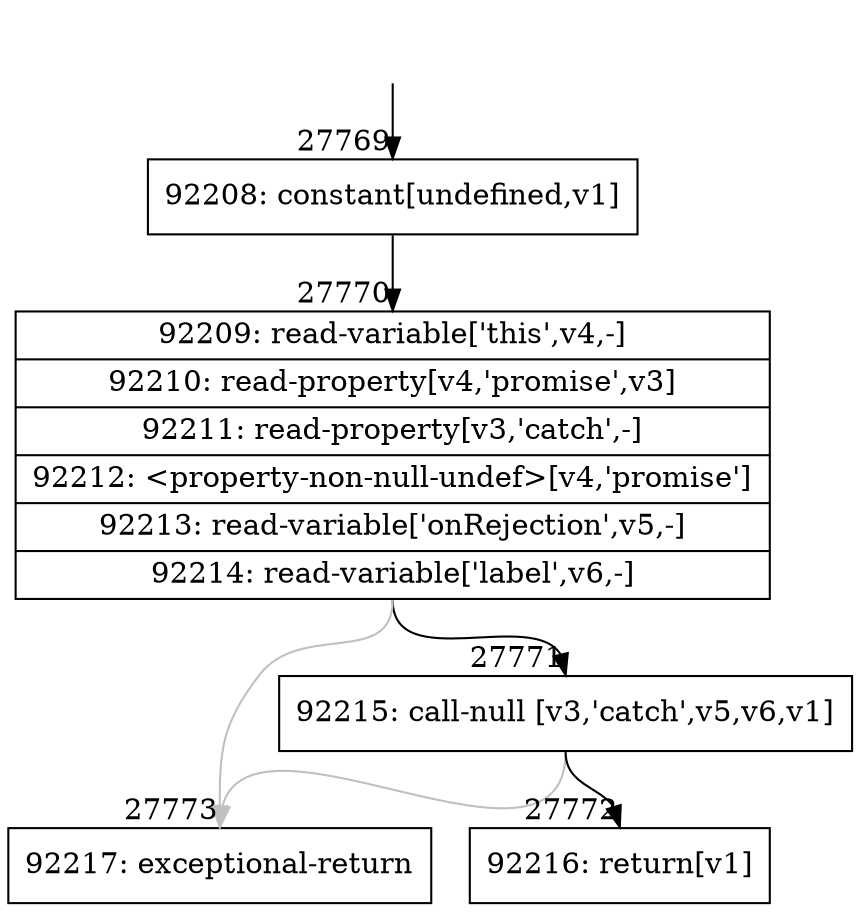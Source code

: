 digraph {
rankdir="TD"
BB_entry2422[shape=none,label=""];
BB_entry2422 -> BB27769 [tailport=s, headport=n, headlabel="    27769"]
BB27769 [shape=record label="{92208: constant[undefined,v1]}" ] 
BB27769 -> BB27770 [tailport=s, headport=n, headlabel="      27770"]
BB27770 [shape=record label="{92209: read-variable['this',v4,-]|92210: read-property[v4,'promise',v3]|92211: read-property[v3,'catch',-]|92212: \<property-non-null-undef\>[v4,'promise']|92213: read-variable['onRejection',v5,-]|92214: read-variable['label',v6,-]}" ] 
BB27770 -> BB27771 [tailport=s, headport=n, headlabel="      27771"]
BB27770 -> BB27773 [tailport=s, headport=n, color=gray, headlabel="      27773"]
BB27771 [shape=record label="{92215: call-null [v3,'catch',v5,v6,v1]}" ] 
BB27771 -> BB27772 [tailport=s, headport=n, headlabel="      27772"]
BB27771 -> BB27773 [tailport=s, headport=n, color=gray]
BB27772 [shape=record label="{92216: return[v1]}" ] 
BB27773 [shape=record label="{92217: exceptional-return}" ] 
//#$~ 49858
}
